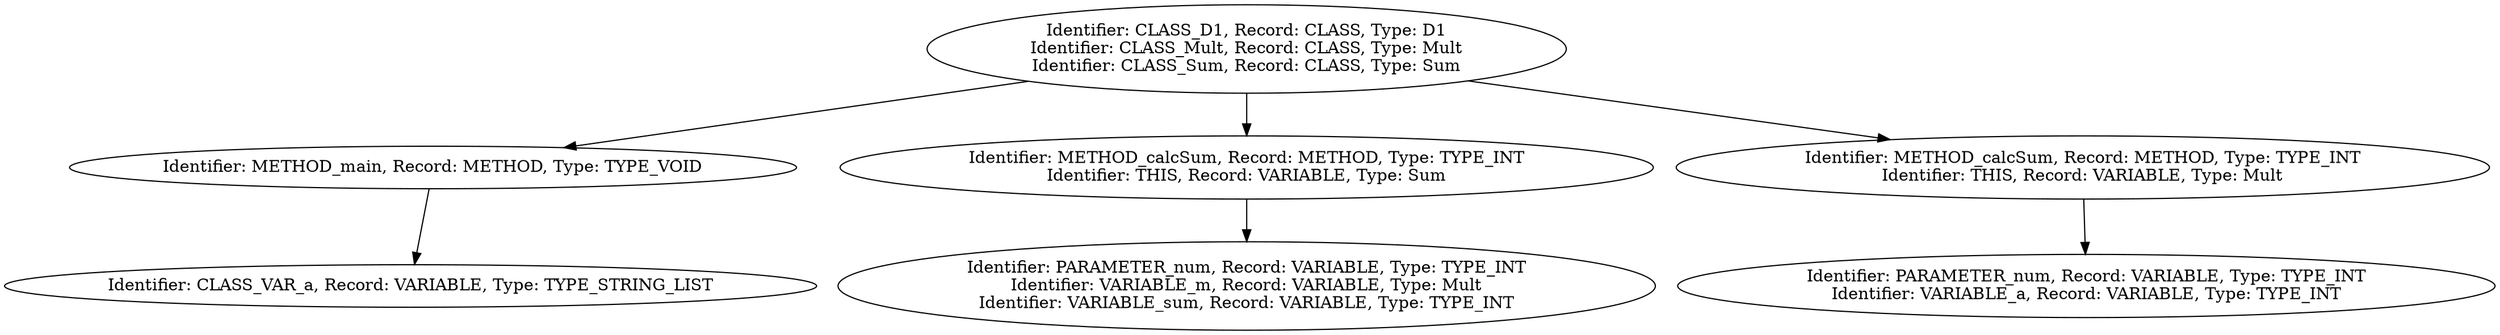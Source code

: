 digraph {
n0 [label="Identifier: CLASS_D1, Record: CLASS, Type: D1\nIdentifier: CLASS_Mult, Record: CLASS, Type: Mult\nIdentifier: CLASS_Sum, Record: CLASS, Type: Sum\n"];
n1 [label="Identifier: METHOD_main, Record: METHOD, Type: TYPE_VOID\n"];
n2 [label="Identifier: CLASS_VAR_a, Record: VARIABLE, Type: TYPE_STRING_LIST\n"];
n1 -> n2
n0 -> n1
n3 [label="Identifier: METHOD_calcSum, Record: METHOD, Type: TYPE_INT\nIdentifier: THIS, Record: VARIABLE, Type: Sum\n"];
n4 [label="Identifier: PARAMETER_num, Record: VARIABLE, Type: TYPE_INT\nIdentifier: VARIABLE_m, Record: VARIABLE, Type: Mult\nIdentifier: VARIABLE_sum, Record: VARIABLE, Type: TYPE_INT\n"];
n3 -> n4
n0 -> n3
n5 [label="Identifier: METHOD_calcSum, Record: METHOD, Type: TYPE_INT\nIdentifier: THIS, Record: VARIABLE, Type: Mult\n"];
n6 [label="Identifier: PARAMETER_num, Record: VARIABLE, Type: TYPE_INT\nIdentifier: VARIABLE_a, Record: VARIABLE, Type: TYPE_INT\n"];
n5 -> n6
n0 -> n5
}
